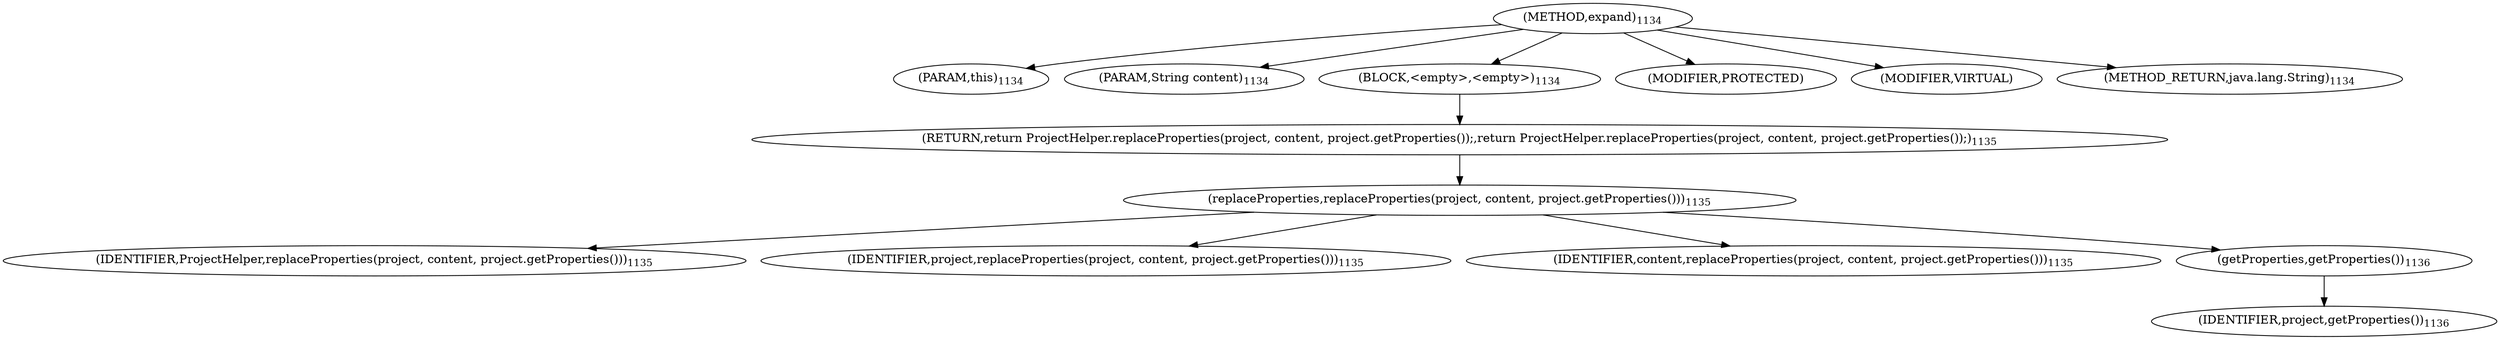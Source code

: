 digraph "expand" {  
"3730" [label = <(METHOD,expand)<SUB>1134</SUB>> ]
"3731" [label = <(PARAM,this)<SUB>1134</SUB>> ]
"3732" [label = <(PARAM,String content)<SUB>1134</SUB>> ]
"3733" [label = <(BLOCK,&lt;empty&gt;,&lt;empty&gt;)<SUB>1134</SUB>> ]
"3734" [label = <(RETURN,return ProjectHelper.replaceProperties(project, content, project.getProperties());,return ProjectHelper.replaceProperties(project, content, project.getProperties());)<SUB>1135</SUB>> ]
"3735" [label = <(replaceProperties,replaceProperties(project, content, project.getProperties()))<SUB>1135</SUB>> ]
"3736" [label = <(IDENTIFIER,ProjectHelper,replaceProperties(project, content, project.getProperties()))<SUB>1135</SUB>> ]
"3737" [label = <(IDENTIFIER,project,replaceProperties(project, content, project.getProperties()))<SUB>1135</SUB>> ]
"3738" [label = <(IDENTIFIER,content,replaceProperties(project, content, project.getProperties()))<SUB>1135</SUB>> ]
"3739" [label = <(getProperties,getProperties())<SUB>1136</SUB>> ]
"3740" [label = <(IDENTIFIER,project,getProperties())<SUB>1136</SUB>> ]
"3741" [label = <(MODIFIER,PROTECTED)> ]
"3742" [label = <(MODIFIER,VIRTUAL)> ]
"3743" [label = <(METHOD_RETURN,java.lang.String)<SUB>1134</SUB>> ]
  "3730" -> "3731" 
  "3730" -> "3732" 
  "3730" -> "3733" 
  "3730" -> "3741" 
  "3730" -> "3742" 
  "3730" -> "3743" 
  "3733" -> "3734" 
  "3734" -> "3735" 
  "3735" -> "3736" 
  "3735" -> "3737" 
  "3735" -> "3738" 
  "3735" -> "3739" 
  "3739" -> "3740" 
}
